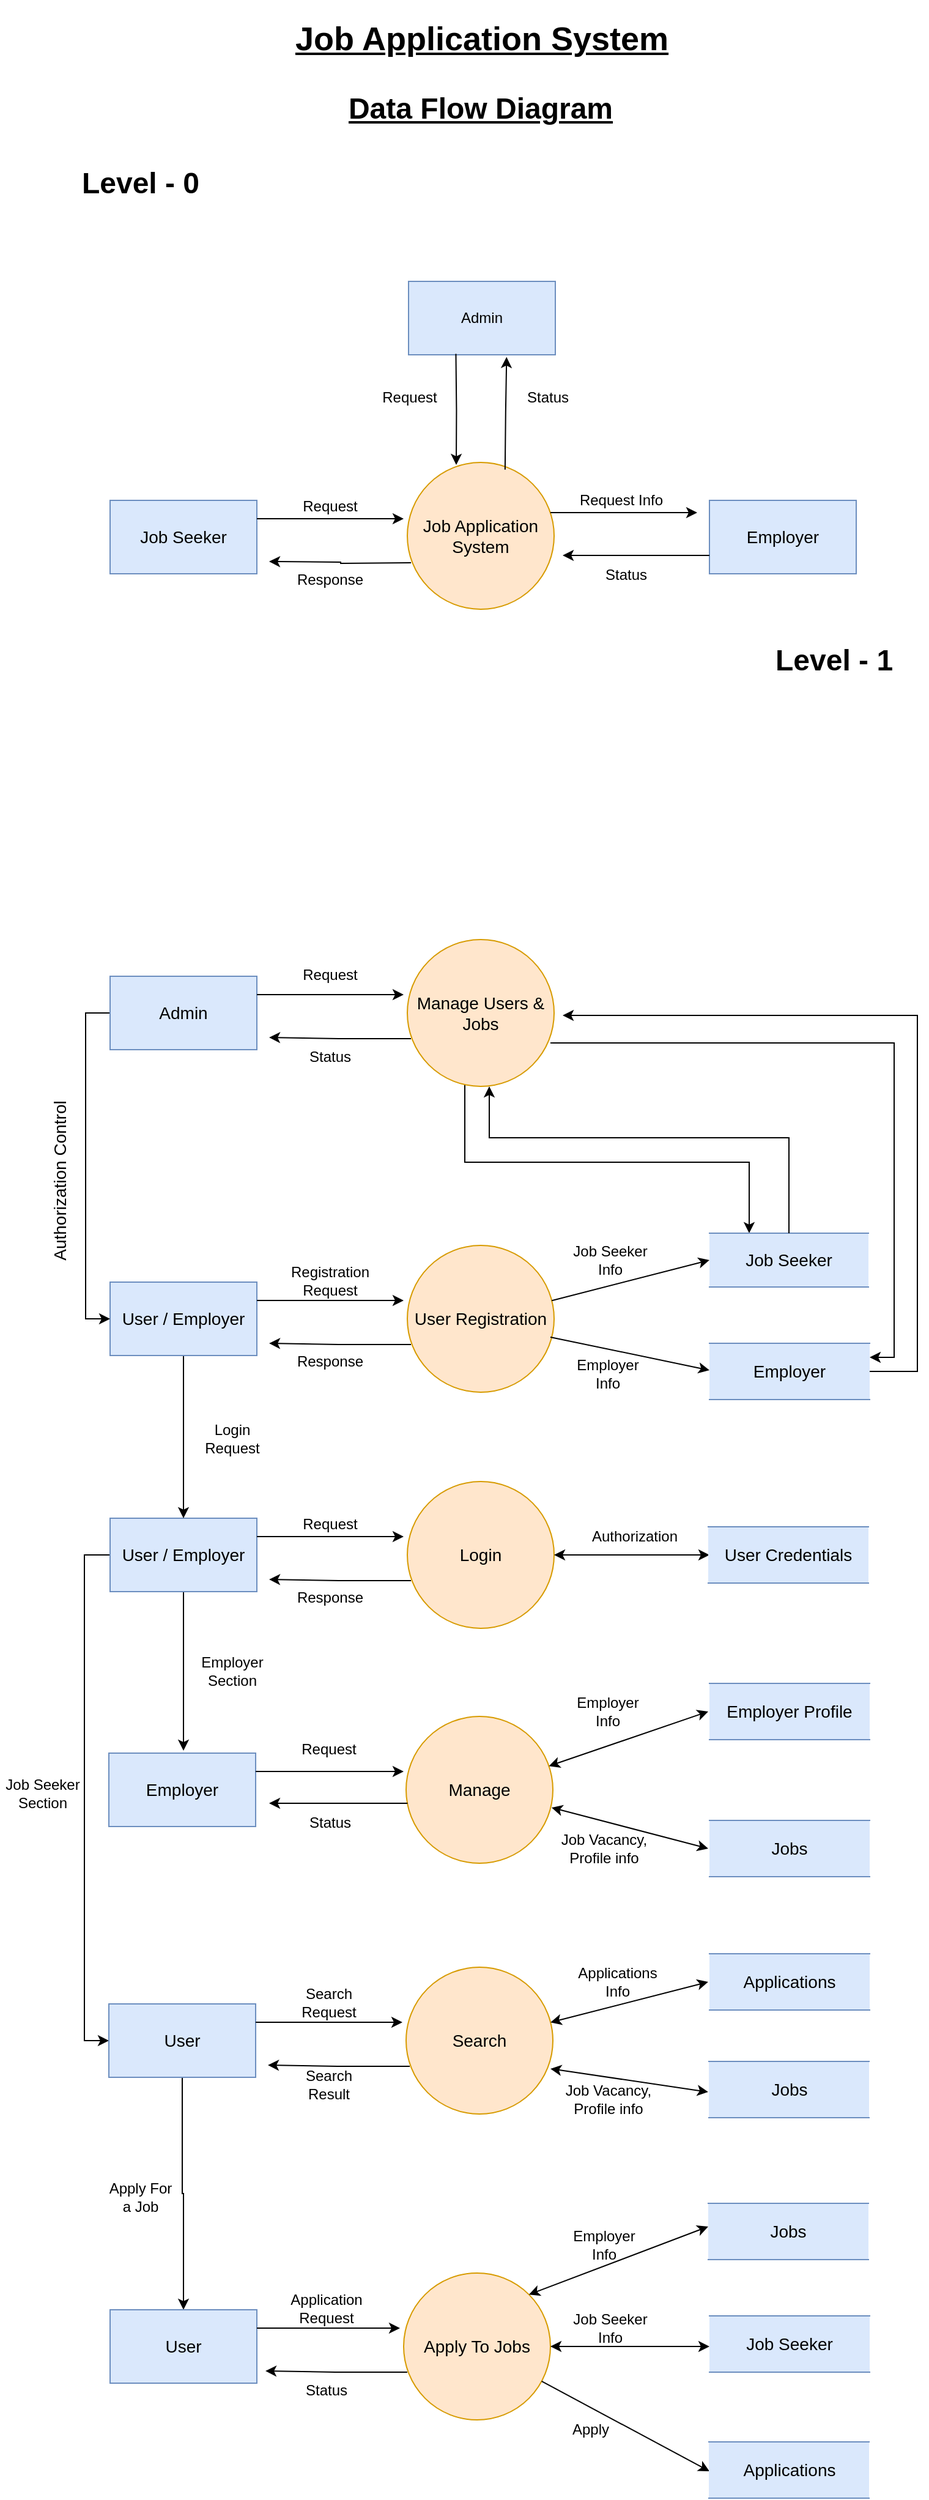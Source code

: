 <mxfile version="22.1.11" type="github" pages="2">
  <diagram name="DFD" id="n0FZbdHuvzvqF5hNi4Mt">
    <mxGraphModel dx="1100" dy="575" grid="1" gridSize="10" guides="1" tooltips="1" connect="1" arrows="1" fold="1" page="1" pageScale="1" pageWidth="827" pageHeight="1169" math="0" shadow="0">
      <root>
        <mxCell id="0" />
        <mxCell id="1" parent="0" />
        <mxCell id="ZXx62WjoBj0hGwNEn4ZQ-1" value="&lt;h1&gt;&lt;font style=&quot;font-size: 27px;&quot;&gt;Job Application System&lt;/font&gt;&lt;/h1&gt;" style="text;html=1;strokeColor=none;fillColor=none;spacing=5;spacingTop=-20;whiteSpace=wrap;overflow=hidden;rounded=0;align=center;fontStyle=4" parent="1" vertex="1">
          <mxGeometry x="289" y="40" width="330" height="40" as="geometry" />
        </mxCell>
        <mxCell id="ZXx62WjoBj0hGwNEn4ZQ-2" value="&lt;h1&gt;Data Flow Diagram&lt;/h1&gt;" style="text;html=1;strokeColor=none;fillColor=none;spacing=5;spacingTop=-20;whiteSpace=wrap;overflow=hidden;rounded=0;align=center;fontStyle=4" parent="1" vertex="1">
          <mxGeometry x="328" y="99" width="250" height="40" as="geometry" />
        </mxCell>
        <mxCell id="ZXx62WjoBj0hGwNEn4ZQ-3" value="&lt;h1&gt;Level - 0&lt;/h1&gt;" style="text;html=1;strokeColor=none;fillColor=none;spacing=5;spacingTop=-20;whiteSpace=wrap;overflow=hidden;rounded=0;align=center;" parent="1" vertex="1">
          <mxGeometry x="115" y="160" width="120" height="40" as="geometry" />
        </mxCell>
        <mxCell id="ZXx62WjoBj0hGwNEn4ZQ-5" value="&lt;font style=&quot;font-size: 14px;&quot;&gt;Job Seeker&lt;/font&gt;" style="rounded=0;whiteSpace=wrap;html=1;fillColor=#dae8fc;strokeColor=#6c8ebf;" parent="1" vertex="1">
          <mxGeometry x="150" y="439" width="120" height="60" as="geometry" />
        </mxCell>
        <mxCell id="ZXx62WjoBj0hGwNEn4ZQ-6" value="&lt;font style=&quot;font-size: 14px;&quot;&gt;Job Application System&lt;/font&gt;" style="ellipse;whiteSpace=wrap;html=1;aspect=fixed;fillColor=#ffe6cc;strokeColor=#d79b00;" parent="1" vertex="1">
          <mxGeometry x="393" y="408" width="120" height="120" as="geometry" />
        </mxCell>
        <mxCell id="ZXx62WjoBj0hGwNEn4ZQ-7" value="&lt;font style=&quot;font-size: 14px;&quot;&gt;Employer&lt;/font&gt;" style="rounded=0;whiteSpace=wrap;html=1;fillColor=#dae8fc;strokeColor=#6c8ebf;" parent="1" vertex="1">
          <mxGeometry x="640" y="439" width="120" height="60" as="geometry" />
        </mxCell>
        <mxCell id="ZXx62WjoBj0hGwNEn4ZQ-13" value="" style="endArrow=classic;html=1;rounded=0;edgeStyle=orthogonalEdgeStyle;exitX=1;exitY=0.25;exitDx=0;exitDy=0;" parent="1" source="ZXx62WjoBj0hGwNEn4ZQ-5" edge="1">
          <mxGeometry width="50" height="50" relative="1" as="geometry">
            <mxPoint x="300" y="489" as="sourcePoint" />
            <mxPoint x="390" y="454" as="targetPoint" />
          </mxGeometry>
        </mxCell>
        <mxCell id="ZXx62WjoBj0hGwNEn4ZQ-14" value="" style="endArrow=classic;html=1;rounded=0;edgeStyle=orthogonalEdgeStyle;exitX=0.975;exitY=0.333;exitDx=0;exitDy=0;exitPerimeter=0;" parent="1" edge="1">
          <mxGeometry width="50" height="50" relative="1" as="geometry">
            <mxPoint x="510" y="448.96" as="sourcePoint" />
            <mxPoint x="630" y="449" as="targetPoint" />
          </mxGeometry>
        </mxCell>
        <mxCell id="ZXx62WjoBj0hGwNEn4ZQ-15" value="" style="endArrow=classic;html=1;rounded=0;edgeStyle=orthogonalEdgeStyle;exitX=0;exitY=0.75;exitDx=0;exitDy=0;" parent="1" source="ZXx62WjoBj0hGwNEn4ZQ-7" edge="1">
          <mxGeometry width="50" height="50" relative="1" as="geometry">
            <mxPoint x="550" y="519" as="sourcePoint" />
            <mxPoint x="520" y="484" as="targetPoint" />
          </mxGeometry>
        </mxCell>
        <mxCell id="ZXx62WjoBj0hGwNEn4ZQ-16" value="" style="endArrow=classic;html=1;rounded=0;edgeStyle=orthogonalEdgeStyle;exitX=0.025;exitY=0.675;exitDx=0;exitDy=0;exitPerimeter=0;" parent="1" edge="1">
          <mxGeometry width="50" height="50" relative="1" as="geometry">
            <mxPoint x="396" y="490" as="sourcePoint" />
            <mxPoint x="280" y="489" as="targetPoint" />
          </mxGeometry>
        </mxCell>
        <mxCell id="ZXx62WjoBj0hGwNEn4ZQ-17" value="Request" style="text;html=1;strokeColor=none;fillColor=none;align=center;verticalAlign=middle;whiteSpace=wrap;rounded=0;" parent="1" vertex="1">
          <mxGeometry x="300" y="429" width="60" height="30" as="geometry" />
        </mxCell>
        <mxCell id="ZXx62WjoBj0hGwNEn4ZQ-18" value="Request Info" style="text;html=1;strokeColor=none;fillColor=none;align=center;verticalAlign=middle;whiteSpace=wrap;rounded=0;" parent="1" vertex="1">
          <mxGeometry x="528" y="424" width="80" height="30" as="geometry" />
        </mxCell>
        <mxCell id="ZXx62WjoBj0hGwNEn4ZQ-19" value="Response" style="text;html=1;strokeColor=none;fillColor=none;align=center;verticalAlign=middle;whiteSpace=wrap;rounded=0;" parent="1" vertex="1">
          <mxGeometry x="300" y="489" width="60" height="30" as="geometry" />
        </mxCell>
        <mxCell id="ZXx62WjoBj0hGwNEn4ZQ-20" value="Status" style="text;html=1;strokeColor=none;fillColor=none;align=center;verticalAlign=middle;whiteSpace=wrap;rounded=0;" parent="1" vertex="1">
          <mxGeometry x="542" y="485" width="60" height="30" as="geometry" />
        </mxCell>
        <mxCell id="ZXx62WjoBj0hGwNEn4ZQ-21" value="&lt;h1&gt;Level - 1&lt;/h1&gt;" style="text;html=1;strokeColor=none;fillColor=none;spacing=5;spacingTop=-20;whiteSpace=wrap;overflow=hidden;rounded=0;" parent="1" vertex="1">
          <mxGeometry x="689" y="550" width="110" height="40" as="geometry" />
        </mxCell>
        <mxCell id="LY_n04c2pggJdk4liKM1-2" style="edgeStyle=orthogonalEdgeStyle;rounded=0;orthogonalLoop=1;jettySize=auto;html=1;" edge="1" parent="1" source="ZXx62WjoBj0hGwNEn4ZQ-22">
          <mxGeometry relative="1" as="geometry">
            <mxPoint x="210" y="1461" as="targetPoint" />
          </mxGeometry>
        </mxCell>
        <mxCell id="LY_n04c2pggJdk4liKM1-3" style="edgeStyle=orthogonalEdgeStyle;rounded=0;orthogonalLoop=1;jettySize=auto;html=1;exitX=0;exitY=0.5;exitDx=0;exitDy=0;entryX=0;entryY=0.5;entryDx=0;entryDy=0;" edge="1" parent="1" source="ZXx62WjoBj0hGwNEn4ZQ-22" target="rvOceuUh3xd4G9wwaCa7-1">
          <mxGeometry relative="1" as="geometry" />
        </mxCell>
        <mxCell id="ZXx62WjoBj0hGwNEn4ZQ-22" value="&lt;span style=&quot;font-size: 14px;&quot;&gt;User / Employer&lt;/span&gt;" style="rounded=0;whiteSpace=wrap;html=1;fillColor=#dae8fc;strokeColor=#6c8ebf;" parent="1" vertex="1">
          <mxGeometry x="150" y="1271" width="120" height="60" as="geometry" />
        </mxCell>
        <mxCell id="ZXx62WjoBj0hGwNEn4ZQ-23" value="&lt;font style=&quot;font-size: 14px;&quot;&gt;Login&lt;/font&gt;" style="ellipse;whiteSpace=wrap;html=1;aspect=fixed;fillColor=#ffe6cc;strokeColor=#d79b00;" parent="1" vertex="1">
          <mxGeometry x="393" y="1241" width="120" height="120" as="geometry" />
        </mxCell>
        <mxCell id="ZXx62WjoBj0hGwNEn4ZQ-25" value="" style="endArrow=classic;html=1;rounded=0;edgeStyle=orthogonalEdgeStyle;exitX=1;exitY=0.25;exitDx=0;exitDy=0;" parent="1" source="ZXx62WjoBj0hGwNEn4ZQ-22" edge="1">
          <mxGeometry width="50" height="50" relative="1" as="geometry">
            <mxPoint x="300" y="1321" as="sourcePoint" />
            <mxPoint x="390" y="1286" as="targetPoint" />
          </mxGeometry>
        </mxCell>
        <mxCell id="ZXx62WjoBj0hGwNEn4ZQ-28" value="" style="endArrow=classic;html=1;rounded=0;edgeStyle=orthogonalEdgeStyle;exitX=0.025;exitY=0.675;exitDx=0;exitDy=0;exitPerimeter=0;" parent="1" source="ZXx62WjoBj0hGwNEn4ZQ-23" edge="1">
          <mxGeometry width="50" height="50" relative="1" as="geometry">
            <mxPoint x="280" y="1371" as="sourcePoint" />
            <mxPoint x="280" y="1321" as="targetPoint" />
          </mxGeometry>
        </mxCell>
        <mxCell id="ZXx62WjoBj0hGwNEn4ZQ-29" value="Request" style="text;html=1;strokeColor=none;fillColor=none;align=center;verticalAlign=middle;whiteSpace=wrap;rounded=0;" parent="1" vertex="1">
          <mxGeometry x="300" y="1261" width="60" height="30" as="geometry" />
        </mxCell>
        <mxCell id="ZXx62WjoBj0hGwNEn4ZQ-30" value="Authorization" style="text;html=1;strokeColor=none;fillColor=none;align=center;verticalAlign=middle;whiteSpace=wrap;rounded=0;" parent="1" vertex="1">
          <mxGeometry x="539" y="1271" width="80" height="30" as="geometry" />
        </mxCell>
        <mxCell id="ZXx62WjoBj0hGwNEn4ZQ-31" value="Response" style="text;html=1;strokeColor=none;fillColor=none;align=center;verticalAlign=middle;whiteSpace=wrap;rounded=0;" parent="1" vertex="1">
          <mxGeometry x="300" y="1321" width="60" height="30" as="geometry" />
        </mxCell>
        <mxCell id="ZXx62WjoBj0hGwNEn4ZQ-33" value="" style="endArrow=classic;startArrow=classic;html=1;rounded=0;edgeStyle=orthogonalEdgeStyle;entryX=0;entryY=0.5;entryDx=0;entryDy=0;exitX=1;exitY=0.5;exitDx=0;exitDy=0;" parent="1" source="ZXx62WjoBj0hGwNEn4ZQ-23" edge="1">
          <mxGeometry width="50" height="50" relative="1" as="geometry">
            <mxPoint x="550" y="1351" as="sourcePoint" />
            <mxPoint x="640" y="1301" as="targetPoint" />
          </mxGeometry>
        </mxCell>
        <mxCell id="LY_n04c2pggJdk4liKM1-1" style="edgeStyle=orthogonalEdgeStyle;rounded=0;orthogonalLoop=1;jettySize=auto;html=1;entryX=0.5;entryY=0;entryDx=0;entryDy=0;" edge="1" parent="1" source="ZXx62WjoBj0hGwNEn4ZQ-34" target="ZXx62WjoBj0hGwNEn4ZQ-22">
          <mxGeometry relative="1" as="geometry" />
        </mxCell>
        <mxCell id="ZXx62WjoBj0hGwNEn4ZQ-34" value="&lt;span style=&quot;font-size: 14px;&quot;&gt;User / Employer&lt;/span&gt;" style="rounded=0;whiteSpace=wrap;html=1;fillColor=#dae8fc;strokeColor=#6c8ebf;" parent="1" vertex="1">
          <mxGeometry x="150" y="1078" width="120" height="60" as="geometry" />
        </mxCell>
        <mxCell id="ZXx62WjoBj0hGwNEn4ZQ-35" value="&lt;span style=&quot;font-size: 14px;&quot;&gt;User Registration&lt;/span&gt;" style="ellipse;whiteSpace=wrap;html=1;aspect=fixed;fillColor=#ffe6cc;strokeColor=#d79b00;" parent="1" vertex="1">
          <mxGeometry x="393" y="1048" width="120" height="120" as="geometry" />
        </mxCell>
        <mxCell id="ZXx62WjoBj0hGwNEn4ZQ-37" value="" style="endArrow=classic;html=1;rounded=0;edgeStyle=orthogonalEdgeStyle;exitX=1;exitY=0.25;exitDx=0;exitDy=0;" parent="1" source="ZXx62WjoBj0hGwNEn4ZQ-34" edge="1">
          <mxGeometry width="50" height="50" relative="1" as="geometry">
            <mxPoint x="300" y="1128" as="sourcePoint" />
            <mxPoint x="390" y="1093" as="targetPoint" />
          </mxGeometry>
        </mxCell>
        <mxCell id="ZXx62WjoBj0hGwNEn4ZQ-38" value="" style="endArrow=classic;html=1;rounded=0;edgeStyle=orthogonalEdgeStyle;exitX=0.025;exitY=0.675;exitDx=0;exitDy=0;exitPerimeter=0;" parent="1" source="ZXx62WjoBj0hGwNEn4ZQ-35" edge="1">
          <mxGeometry width="50" height="50" relative="1" as="geometry">
            <mxPoint x="280" y="1178" as="sourcePoint" />
            <mxPoint x="280" y="1128" as="targetPoint" />
          </mxGeometry>
        </mxCell>
        <mxCell id="ZXx62WjoBj0hGwNEn4ZQ-39" value="Registration Request" style="text;html=1;strokeColor=none;fillColor=none;align=center;verticalAlign=middle;whiteSpace=wrap;rounded=0;" parent="1" vertex="1">
          <mxGeometry x="300" y="1062" width="60" height="30" as="geometry" />
        </mxCell>
        <mxCell id="ZXx62WjoBj0hGwNEn4ZQ-41" value="Response" style="text;html=1;strokeColor=none;fillColor=none;align=center;verticalAlign=middle;whiteSpace=wrap;rounded=0;" parent="1" vertex="1">
          <mxGeometry x="300" y="1128" width="60" height="30" as="geometry" />
        </mxCell>
        <mxCell id="ZXx62WjoBj0hGwNEn4ZQ-48" value="Job Seeker Info" style="text;html=1;strokeColor=none;fillColor=none;align=center;verticalAlign=middle;whiteSpace=wrap;rounded=0;" parent="1" vertex="1">
          <mxGeometry x="523" y="1045" width="72" height="30" as="geometry" />
        </mxCell>
        <mxCell id="ZXx62WjoBj0hGwNEn4ZQ-49" value="Employer Info" style="text;html=1;strokeColor=none;fillColor=none;align=center;verticalAlign=middle;whiteSpace=wrap;rounded=0;" parent="1" vertex="1">
          <mxGeometry x="527" y="1138" width="60" height="30" as="geometry" />
        </mxCell>
        <mxCell id="LY_n04c2pggJdk4liKM1-4" style="edgeStyle=orthogonalEdgeStyle;rounded=0;orthogonalLoop=1;jettySize=auto;html=1;entryX=0.5;entryY=0;entryDx=0;entryDy=0;" edge="1" parent="1" source="rvOceuUh3xd4G9wwaCa7-1" target="rvOceuUh3xd4G9wwaCa7-16">
          <mxGeometry relative="1" as="geometry" />
        </mxCell>
        <mxCell id="rvOceuUh3xd4G9wwaCa7-1" value="&lt;span style=&quot;font-size: 14px;&quot;&gt;User&lt;/span&gt;" style="rounded=0;whiteSpace=wrap;html=1;fillColor=#dae8fc;strokeColor=#6c8ebf;" parent="1" vertex="1">
          <mxGeometry x="149" y="1668" width="120" height="60" as="geometry" />
        </mxCell>
        <mxCell id="rvOceuUh3xd4G9wwaCa7-2" value="&lt;span style=&quot;font-size: 14px;&quot;&gt;Search&lt;/span&gt;" style="ellipse;whiteSpace=wrap;html=1;aspect=fixed;fillColor=#ffe6cc;strokeColor=#d79b00;" parent="1" vertex="1">
          <mxGeometry x="392" y="1638" width="120" height="120" as="geometry" />
        </mxCell>
        <mxCell id="rvOceuUh3xd4G9wwaCa7-4" value="" style="endArrow=classic;html=1;rounded=0;edgeStyle=orthogonalEdgeStyle;exitX=1;exitY=0.25;exitDx=0;exitDy=0;" parent="1" source="rvOceuUh3xd4G9wwaCa7-1" edge="1">
          <mxGeometry width="50" height="50" relative="1" as="geometry">
            <mxPoint x="299" y="1718" as="sourcePoint" />
            <mxPoint x="389" y="1683" as="targetPoint" />
          </mxGeometry>
        </mxCell>
        <mxCell id="rvOceuUh3xd4G9wwaCa7-5" value="" style="endArrow=classic;html=1;rounded=0;edgeStyle=orthogonalEdgeStyle;exitX=0.025;exitY=0.675;exitDx=0;exitDy=0;exitPerimeter=0;" parent="1" source="rvOceuUh3xd4G9wwaCa7-2" edge="1">
          <mxGeometry width="50" height="50" relative="1" as="geometry">
            <mxPoint x="279" y="1768" as="sourcePoint" />
            <mxPoint x="279" y="1718" as="targetPoint" />
          </mxGeometry>
        </mxCell>
        <mxCell id="rvOceuUh3xd4G9wwaCa7-6" value="Search&lt;br&gt;Request" style="text;html=1;strokeColor=none;fillColor=none;align=center;verticalAlign=middle;whiteSpace=wrap;rounded=0;" parent="1" vertex="1">
          <mxGeometry x="299" y="1652" width="60" height="30" as="geometry" />
        </mxCell>
        <mxCell id="rvOceuUh3xd4G9wwaCa7-7" value="Search Result" style="text;html=1;strokeColor=none;fillColor=none;align=center;verticalAlign=middle;whiteSpace=wrap;rounded=0;" parent="1" vertex="1">
          <mxGeometry x="299" y="1719" width="60" height="30" as="geometry" />
        </mxCell>
        <mxCell id="rvOceuUh3xd4G9wwaCa7-10" value="Applications Info" style="text;html=1;strokeColor=none;fillColor=none;align=center;verticalAlign=middle;whiteSpace=wrap;rounded=0;" parent="1" vertex="1">
          <mxGeometry x="529" y="1635" width="72" height="30" as="geometry" />
        </mxCell>
        <mxCell id="rvOceuUh3xd4G9wwaCa7-11" value="Job Vacancy, Profile info" style="text;html=1;strokeColor=none;fillColor=none;align=center;verticalAlign=middle;whiteSpace=wrap;rounded=0;" parent="1" vertex="1">
          <mxGeometry x="517" y="1731" width="81" height="30" as="geometry" />
        </mxCell>
        <mxCell id="rvOceuUh3xd4G9wwaCa7-16" value="&lt;span style=&quot;font-size: 14px;&quot;&gt;User&lt;/span&gt;" style="rounded=0;whiteSpace=wrap;html=1;fillColor=#dae8fc;strokeColor=#6c8ebf;" parent="1" vertex="1">
          <mxGeometry x="150" y="1918" width="120" height="60" as="geometry" />
        </mxCell>
        <mxCell id="rvOceuUh3xd4G9wwaCa7-17" value="&lt;span style=&quot;font-size: 14px;&quot;&gt;Apply To Jobs&lt;/span&gt;" style="ellipse;whiteSpace=wrap;html=1;aspect=fixed;fillColor=#ffe6cc;strokeColor=#d79b00;" parent="1" vertex="1">
          <mxGeometry x="390" y="1888" width="120" height="120" as="geometry" />
        </mxCell>
        <mxCell id="rvOceuUh3xd4G9wwaCa7-19" value="" style="endArrow=classic;html=1;rounded=0;edgeStyle=orthogonalEdgeStyle;exitX=1;exitY=0.25;exitDx=0;exitDy=0;" parent="1" source="rvOceuUh3xd4G9wwaCa7-16" edge="1">
          <mxGeometry width="50" height="50" relative="1" as="geometry">
            <mxPoint x="297" y="1968" as="sourcePoint" />
            <mxPoint x="387" y="1933" as="targetPoint" />
          </mxGeometry>
        </mxCell>
        <mxCell id="rvOceuUh3xd4G9wwaCa7-20" value="" style="endArrow=classic;html=1;rounded=0;edgeStyle=orthogonalEdgeStyle;exitX=0.025;exitY=0.675;exitDx=0;exitDy=0;exitPerimeter=0;" parent="1" source="rvOceuUh3xd4G9wwaCa7-17" edge="1">
          <mxGeometry width="50" height="50" relative="1" as="geometry">
            <mxPoint x="277" y="2018" as="sourcePoint" />
            <mxPoint x="277" y="1968" as="targetPoint" />
          </mxGeometry>
        </mxCell>
        <mxCell id="rvOceuUh3xd4G9wwaCa7-21" value="Application Request" style="text;html=1;strokeColor=none;fillColor=none;align=center;verticalAlign=middle;whiteSpace=wrap;rounded=0;" parent="1" vertex="1">
          <mxGeometry x="297" y="1902" width="60" height="30" as="geometry" />
        </mxCell>
        <mxCell id="rvOceuUh3xd4G9wwaCa7-22" value="Status" style="text;html=1;strokeColor=none;fillColor=none;align=center;verticalAlign=middle;whiteSpace=wrap;rounded=0;" parent="1" vertex="1">
          <mxGeometry x="297" y="1969" width="60" height="30" as="geometry" />
        </mxCell>
        <mxCell id="rvOceuUh3xd4G9wwaCa7-24" value="Employer Info" style="text;html=1;strokeColor=none;fillColor=none;align=center;verticalAlign=middle;whiteSpace=wrap;rounded=0;" parent="1" vertex="1">
          <mxGeometry x="518" y="1850" width="72" height="30" as="geometry" />
        </mxCell>
        <mxCell id="rvOceuUh3xd4G9wwaCa7-25" value="Job Seeker Info" style="text;html=1;strokeColor=none;fillColor=none;align=center;verticalAlign=middle;whiteSpace=wrap;rounded=0;" parent="1" vertex="1">
          <mxGeometry x="525" y="1918" width="68" height="30" as="geometry" />
        </mxCell>
        <mxCell id="rvOceuUh3xd4G9wwaCa7-27" value="" style="endArrow=classic;startArrow=classic;html=1;rounded=0;edgeStyle=orthogonalEdgeStyle;entryX=0;entryY=0.5;entryDx=0;entryDy=0;exitX=1;exitY=0.5;exitDx=0;exitDy=0;" parent="1" source="rvOceuUh3xd4G9wwaCa7-17" edge="1">
          <mxGeometry width="50" height="50" relative="1" as="geometry">
            <mxPoint x="528" y="1960" as="sourcePoint" />
            <mxPoint x="640" y="1948" as="targetPoint" />
          </mxGeometry>
        </mxCell>
        <mxCell id="rvOceuUh3xd4G9wwaCa7-30" value="&lt;font style=&quot;font-size: 12px;&quot;&gt;Apply&lt;/font&gt;" style="text;html=1;strokeColor=none;fillColor=none;align=center;verticalAlign=middle;whiteSpace=wrap;rounded=0;" parent="1" vertex="1">
          <mxGeometry x="513" y="2001" width="60" height="30" as="geometry" />
        </mxCell>
        <mxCell id="LY_n04c2pggJdk4liKM1-27" style="edgeStyle=orthogonalEdgeStyle;rounded=0;orthogonalLoop=1;jettySize=auto;html=1;entryX=0;entryY=0.5;entryDx=0;entryDy=0;" edge="1" parent="1" source="rvOceuUh3xd4G9wwaCa7-31" target="ZXx62WjoBj0hGwNEn4ZQ-34">
          <mxGeometry relative="1" as="geometry">
            <Array as="points">
              <mxPoint x="130" y="858" />
              <mxPoint x="130" y="1108" />
            </Array>
          </mxGeometry>
        </mxCell>
        <mxCell id="rvOceuUh3xd4G9wwaCa7-31" value="&lt;span style=&quot;font-size: 14px;&quot;&gt;Admin&lt;/span&gt;" style="rounded=0;whiteSpace=wrap;html=1;fillColor=#dae8fc;strokeColor=#6c8ebf;" parent="1" vertex="1">
          <mxGeometry x="150" y="828" width="120" height="60" as="geometry" />
        </mxCell>
        <mxCell id="LY_n04c2pggJdk4liKM1-25" style="edgeStyle=orthogonalEdgeStyle;rounded=0;orthogonalLoop=1;jettySize=auto;html=1;entryX=0.25;entryY=0;entryDx=0;entryDy=0;" edge="1" parent="1" source="rvOceuUh3xd4G9wwaCa7-32" target="LY_n04c2pggJdk4liKM1-7">
          <mxGeometry relative="1" as="geometry">
            <Array as="points">
              <mxPoint x="440" y="980" />
              <mxPoint x="673" y="980" />
            </Array>
          </mxGeometry>
        </mxCell>
        <mxCell id="LY_n04c2pggJdk4liKM1-30" style="edgeStyle=orthogonalEdgeStyle;rounded=0;orthogonalLoop=1;jettySize=auto;html=1;exitX=0.975;exitY=0.704;exitDx=0;exitDy=0;entryX=1;entryY=0.25;entryDx=0;entryDy=0;exitPerimeter=0;" edge="1" parent="1" source="rvOceuUh3xd4G9wwaCa7-32" target="LY_n04c2pggJdk4liKM1-8">
          <mxGeometry relative="1" as="geometry">
            <Array as="points">
              <mxPoint x="791" y="883" />
              <mxPoint x="791" y="1139" />
            </Array>
          </mxGeometry>
        </mxCell>
        <mxCell id="rvOceuUh3xd4G9wwaCa7-32" value="&lt;span style=&quot;font-size: 14px;&quot;&gt;Manage Users &amp;amp; Jobs&lt;/span&gt;" style="ellipse;whiteSpace=wrap;html=1;aspect=fixed;fillColor=#ffe6cc;strokeColor=#d79b00;" parent="1" vertex="1">
          <mxGeometry x="393" y="798" width="120" height="120" as="geometry" />
        </mxCell>
        <mxCell id="rvOceuUh3xd4G9wwaCa7-34" value="" style="endArrow=classic;html=1;rounded=0;edgeStyle=orthogonalEdgeStyle;exitX=1;exitY=0.25;exitDx=0;exitDy=0;" parent="1" source="rvOceuUh3xd4G9wwaCa7-31" edge="1">
          <mxGeometry width="50" height="50" relative="1" as="geometry">
            <mxPoint x="300" y="878" as="sourcePoint" />
            <mxPoint x="390" y="843" as="targetPoint" />
          </mxGeometry>
        </mxCell>
        <mxCell id="rvOceuUh3xd4G9wwaCa7-35" value="" style="endArrow=classic;html=1;rounded=0;edgeStyle=orthogonalEdgeStyle;exitX=0.025;exitY=0.675;exitDx=0;exitDy=0;exitPerimeter=0;" parent="1" source="rvOceuUh3xd4G9wwaCa7-32" edge="1">
          <mxGeometry width="50" height="50" relative="1" as="geometry">
            <mxPoint x="280" y="928" as="sourcePoint" />
            <mxPoint x="280" y="878" as="targetPoint" />
          </mxGeometry>
        </mxCell>
        <mxCell id="rvOceuUh3xd4G9wwaCa7-36" value="Request" style="text;html=1;strokeColor=none;fillColor=none;align=center;verticalAlign=middle;whiteSpace=wrap;rounded=0;" parent="1" vertex="1">
          <mxGeometry x="300" y="812" width="60" height="30" as="geometry" />
        </mxCell>
        <mxCell id="rvOceuUh3xd4G9wwaCa7-37" value="Status" style="text;html=1;strokeColor=none;fillColor=none;align=center;verticalAlign=middle;whiteSpace=wrap;rounded=0;" parent="1" vertex="1">
          <mxGeometry x="300" y="879" width="60" height="30" as="geometry" />
        </mxCell>
        <mxCell id="rvOceuUh3xd4G9wwaCa7-49" value="Request" style="text;html=1;strokeColor=none;fillColor=none;align=center;verticalAlign=middle;whiteSpace=wrap;rounded=0;" parent="1" vertex="1">
          <mxGeometry x="365" y="340" width="60" height="30" as="geometry" />
        </mxCell>
        <mxCell id="rvOceuUh3xd4G9wwaCa7-50" value="Status" style="text;html=1;strokeColor=none;fillColor=none;align=center;verticalAlign=middle;whiteSpace=wrap;rounded=0;" parent="1" vertex="1">
          <mxGeometry x="478" y="340" width="60" height="30" as="geometry" />
        </mxCell>
        <mxCell id="rvOceuUh3xd4G9wwaCa7-51" value="Admin" style="rounded=0;whiteSpace=wrap;html=1;fillColor=#dae8fc;strokeColor=#6c8ebf;" parent="1" vertex="1">
          <mxGeometry x="394" y="260" width="120" height="60" as="geometry" />
        </mxCell>
        <mxCell id="rvOceuUh3xd4G9wwaCa7-52" value="" style="endArrow=classic;html=1;rounded=0;edgeStyle=orthogonalEdgeStyle;exitX=0.356;exitY=0.987;exitDx=0;exitDy=0;exitPerimeter=0;" parent="1" edge="1">
          <mxGeometry width="50" height="50" relative="1" as="geometry">
            <mxPoint x="432.72" y="319.22" as="sourcePoint" />
            <mxPoint x="433" y="410" as="targetPoint" />
          </mxGeometry>
        </mxCell>
        <mxCell id="rvOceuUh3xd4G9wwaCa7-54" value="" style="endArrow=classic;html=1;rounded=0;edgeStyle=orthogonalEdgeStyle;entryX=0.668;entryY=1.03;entryDx=0;entryDy=0;entryPerimeter=0;exitX=0.691;exitY=-0.009;exitDx=0;exitDy=0;exitPerimeter=0;" parent="1" target="rvOceuUh3xd4G9wwaCa7-51" edge="1">
          <mxGeometry width="50" height="50" relative="1" as="geometry">
            <mxPoint x="472.92" y="413.92" as="sourcePoint" />
            <mxPoint x="472" y="327.8" as="targetPoint" />
          </mxGeometry>
        </mxCell>
        <mxCell id="3oJ-Er16zWGDzY93MScV-1" value="&lt;span style=&quot;font-size: 14px;&quot;&gt;Employer&lt;/span&gt;" style="rounded=0;whiteSpace=wrap;html=1;fillColor=#dae8fc;strokeColor=#6c8ebf;" vertex="1" parent="1">
          <mxGeometry x="149" y="1463" width="120" height="60" as="geometry" />
        </mxCell>
        <mxCell id="3oJ-Er16zWGDzY93MScV-2" value="&lt;span style=&quot;font-size: 14px;&quot;&gt;Manage&lt;/span&gt;" style="ellipse;whiteSpace=wrap;html=1;aspect=fixed;fillColor=#ffe6cc;strokeColor=#d79b00;" vertex="1" parent="1">
          <mxGeometry x="392" y="1433" width="120" height="120" as="geometry" />
        </mxCell>
        <mxCell id="3oJ-Er16zWGDzY93MScV-6" value="Request" style="text;html=1;strokeColor=none;fillColor=none;align=center;verticalAlign=middle;whiteSpace=wrap;rounded=0;" vertex="1" parent="1">
          <mxGeometry x="299" y="1445" width="60" height="30" as="geometry" />
        </mxCell>
        <mxCell id="3oJ-Er16zWGDzY93MScV-7" value="Status" style="text;html=1;strokeColor=none;fillColor=none;align=center;verticalAlign=middle;whiteSpace=wrap;rounded=0;" vertex="1" parent="1">
          <mxGeometry x="300" y="1505" width="60" height="30" as="geometry" />
        </mxCell>
        <mxCell id="3oJ-Er16zWGDzY93MScV-9" value="Employer Info" style="text;html=1;strokeColor=none;fillColor=none;align=center;verticalAlign=middle;whiteSpace=wrap;rounded=0;" vertex="1" parent="1">
          <mxGeometry x="521" y="1414" width="72" height="30" as="geometry" />
        </mxCell>
        <mxCell id="3oJ-Er16zWGDzY93MScV-10" value="Job Vacancy, Profile info" style="text;html=1;strokeColor=none;fillColor=none;align=center;verticalAlign=middle;whiteSpace=wrap;rounded=0;" vertex="1" parent="1">
          <mxGeometry x="510" y="1526" width="88" height="30" as="geometry" />
        </mxCell>
        <mxCell id="3oJ-Er16zWGDzY93MScV-16" value="" style="endArrow=classic;startArrow=classic;html=1;rounded=0;entryX=0;entryY=0.5;entryDx=0;entryDy=0;exitX=0.991;exitY=0.621;exitDx=0;exitDy=0;exitPerimeter=0;" edge="1" parent="1" source="3oJ-Er16zWGDzY93MScV-2">
          <mxGeometry width="50" height="50" relative="1" as="geometry">
            <mxPoint x="520" y="1571" as="sourcePoint" />
            <mxPoint x="639" y="1541" as="targetPoint" />
            <Array as="points" />
          </mxGeometry>
        </mxCell>
        <mxCell id="3oJ-Er16zWGDzY93MScV-18" value="" style="endArrow=classic;startArrow=classic;html=1;rounded=0;entryX=0;entryY=0.5;entryDx=0;entryDy=0;" edge="1" parent="1" source="3oJ-Er16zWGDzY93MScV-2">
          <mxGeometry width="50" height="50" relative="1" as="geometry">
            <mxPoint x="530" y="1441" as="sourcePoint" />
            <mxPoint x="639" y="1429" as="targetPoint" />
            <Array as="points" />
          </mxGeometry>
        </mxCell>
        <mxCell id="3oJ-Er16zWGDzY93MScV-19" value="" style="endArrow=classic;html=1;rounded=0;exitX=1;exitY=0.25;exitDx=0;exitDy=0;" edge="1" parent="1" source="3oJ-Er16zWGDzY93MScV-1">
          <mxGeometry width="50" height="50" relative="1" as="geometry">
            <mxPoint x="300" y="1505" as="sourcePoint" />
            <mxPoint x="390" y="1478" as="targetPoint" />
          </mxGeometry>
        </mxCell>
        <mxCell id="3oJ-Er16zWGDzY93MScV-20" value="" style="endArrow=classic;html=1;rounded=0;exitX=0.01;exitY=0.592;exitDx=0;exitDy=0;exitPerimeter=0;" edge="1" parent="1" source="3oJ-Er16zWGDzY93MScV-2">
          <mxGeometry width="50" height="50" relative="1" as="geometry">
            <mxPoint x="250" y="1585" as="sourcePoint" />
            <mxPoint x="280" y="1504" as="targetPoint" />
          </mxGeometry>
        </mxCell>
        <mxCell id="3oJ-Er16zWGDzY93MScV-25" value="" style="endArrow=classic;html=1;rounded=0;entryX=0;entryY=0.5;entryDx=0;entryDy=0;" edge="1" parent="1" source="ZXx62WjoBj0hGwNEn4ZQ-35">
          <mxGeometry width="50" height="50" relative="1" as="geometry">
            <mxPoint x="550" y="1103" as="sourcePoint" />
            <mxPoint x="640" y="1060" as="targetPoint" />
          </mxGeometry>
        </mxCell>
        <mxCell id="3oJ-Er16zWGDzY93MScV-26" value="" style="endArrow=classic;html=1;rounded=0;entryX=0;entryY=0.5;entryDx=0;entryDy=0;exitX=0.975;exitY=0.625;exitDx=0;exitDy=0;exitPerimeter=0;" edge="1" parent="1" source="ZXx62WjoBj0hGwNEn4ZQ-35">
          <mxGeometry width="50" height="50" relative="1" as="geometry">
            <mxPoint x="550" y="1143" as="sourcePoint" />
            <mxPoint x="640" y="1150" as="targetPoint" />
          </mxGeometry>
        </mxCell>
        <mxCell id="3oJ-Er16zWGDzY93MScV-27" value="" style="endArrow=classic;startArrow=classic;html=1;rounded=0;entryX=0;entryY=0.5;entryDx=0;entryDy=0;" edge="1" parent="1" source="rvOceuUh3xd4G9wwaCa7-2">
          <mxGeometry width="50" height="50" relative="1" as="geometry">
            <mxPoint x="560" y="1681" as="sourcePoint" />
            <mxPoint x="639" y="1650" as="targetPoint" />
          </mxGeometry>
        </mxCell>
        <mxCell id="3oJ-Er16zWGDzY93MScV-28" value="" style="endArrow=classic;startArrow=classic;html=1;rounded=0;entryX=0;entryY=0.5;entryDx=0;entryDy=0;" edge="1" parent="1">
          <mxGeometry width="50" height="50" relative="1" as="geometry">
            <mxPoint x="510" y="1721" as="sourcePoint" />
            <mxPoint x="639" y="1740" as="targetPoint" />
          </mxGeometry>
        </mxCell>
        <mxCell id="3oJ-Er16zWGDzY93MScV-29" value="" style="endArrow=classic;startArrow=classic;html=1;rounded=0;entryX=0;entryY=0.5;entryDx=0;entryDy=0;exitX=1;exitY=0;exitDx=0;exitDy=0;" edge="1" parent="1" source="rvOceuUh3xd4G9wwaCa7-17">
          <mxGeometry width="50" height="50" relative="1" as="geometry">
            <mxPoint x="540" y="1901" as="sourcePoint" />
            <mxPoint x="639" y="1850" as="targetPoint" />
          </mxGeometry>
        </mxCell>
        <mxCell id="3oJ-Er16zWGDzY93MScV-30" value="" style="endArrow=classic;html=1;rounded=0;entryX=0;entryY=0.5;entryDx=0;entryDy=0;" edge="1" parent="1" source="rvOceuUh3xd4G9wwaCa7-17">
          <mxGeometry width="50" height="50" relative="1" as="geometry">
            <mxPoint x="420" y="2091" as="sourcePoint" />
            <mxPoint x="640" y="2050" as="targetPoint" />
          </mxGeometry>
        </mxCell>
        <mxCell id="LY_n04c2pggJdk4liKM1-5" value="Login Request" style="text;html=1;strokeColor=none;fillColor=none;align=center;verticalAlign=middle;whiteSpace=wrap;rounded=0;" vertex="1" parent="1">
          <mxGeometry x="220" y="1191" width="60" height="30" as="geometry" />
        </mxCell>
        <mxCell id="LY_n04c2pggJdk4liKM1-6" value="Employer Section" style="text;html=1;strokeColor=none;fillColor=none;align=center;verticalAlign=middle;whiteSpace=wrap;rounded=0;" vertex="1" parent="1">
          <mxGeometry x="220" y="1381" width="60" height="30" as="geometry" />
        </mxCell>
        <mxCell id="LY_n04c2pggJdk4liKM1-7" value="&lt;font style=&quot;font-size: 14px;&quot;&gt;Job Seeker&lt;/font&gt;" style="html=1;dashed=0;whiteSpace=wrap;shape=partialRectangle;right=0;left=0;fillColor=#dae8fc;strokeColor=#6c8ebf;" vertex="1" parent="1">
          <mxGeometry x="640" y="1038" width="130" height="44" as="geometry" />
        </mxCell>
        <mxCell id="LY_n04c2pggJdk4liKM1-8" value="&lt;font style=&quot;font-size: 14px;&quot;&gt;Employer&lt;/font&gt;" style="html=1;dashed=0;whiteSpace=wrap;shape=partialRectangle;right=0;left=0;fillColor=#dae8fc;strokeColor=#6c8ebf;" vertex="1" parent="1">
          <mxGeometry x="640" y="1128" width="131" height="46" as="geometry" />
        </mxCell>
        <mxCell id="LY_n04c2pggJdk4liKM1-9" value="&lt;font style=&quot;font-size: 14px;&quot;&gt;User Credentials&lt;/font&gt;" style="html=1;dashed=0;whiteSpace=wrap;shape=partialRectangle;right=0;left=0;fillColor=#dae8fc;strokeColor=#6c8ebf;" vertex="1" parent="1">
          <mxGeometry x="639" y="1278" width="131" height="46" as="geometry" />
        </mxCell>
        <mxCell id="LY_n04c2pggJdk4liKM1-11" value="&lt;font style=&quot;font-size: 14px;&quot;&gt;Employer Profile&lt;/font&gt;" style="html=1;dashed=0;whiteSpace=wrap;shape=partialRectangle;right=0;left=0;fillColor=#dae8fc;strokeColor=#6c8ebf;" vertex="1" parent="1">
          <mxGeometry x="640" y="1406" width="131" height="46" as="geometry" />
        </mxCell>
        <mxCell id="LY_n04c2pggJdk4liKM1-12" value="&lt;font style=&quot;font-size: 14px;&quot;&gt;Jobs&lt;/font&gt;" style="html=1;dashed=0;whiteSpace=wrap;shape=partialRectangle;right=0;left=0;fillColor=#dae8fc;strokeColor=#6c8ebf;" vertex="1" parent="1">
          <mxGeometry x="640" y="1518" width="131" height="46" as="geometry" />
        </mxCell>
        <mxCell id="LY_n04c2pggJdk4liKM1-13" value="&lt;font style=&quot;font-size: 14px;&quot;&gt;Applications&lt;/font&gt;" style="html=1;dashed=0;whiteSpace=wrap;shape=partialRectangle;right=0;left=0;fillColor=#dae8fc;strokeColor=#6c8ebf;" vertex="1" parent="1">
          <mxGeometry x="640" y="1627" width="131" height="46" as="geometry" />
        </mxCell>
        <mxCell id="LY_n04c2pggJdk4liKM1-14" value="&lt;font style=&quot;font-size: 14px;&quot;&gt;Jobs&lt;/font&gt;" style="html=1;dashed=0;whiteSpace=wrap;shape=partialRectangle;right=0;left=0;fillColor=#dae8fc;strokeColor=#6c8ebf;" vertex="1" parent="1">
          <mxGeometry x="639.5" y="1715" width="131" height="46" as="geometry" />
        </mxCell>
        <mxCell id="LY_n04c2pggJdk4liKM1-15" value="&lt;font style=&quot;font-size: 14px;&quot;&gt;Jobs&lt;/font&gt;" style="html=1;dashed=0;whiteSpace=wrap;shape=partialRectangle;right=0;left=0;fillColor=#dae8fc;strokeColor=#6c8ebf;" vertex="1" parent="1">
          <mxGeometry x="639" y="1831" width="131" height="46" as="geometry" />
        </mxCell>
        <mxCell id="LY_n04c2pggJdk4liKM1-16" value="&lt;font style=&quot;font-size: 14px;&quot;&gt;Job Seeker&lt;/font&gt;" style="html=1;dashed=0;whiteSpace=wrap;shape=partialRectangle;right=0;left=0;fillColor=#dae8fc;strokeColor=#6c8ebf;" vertex="1" parent="1">
          <mxGeometry x="640" y="1923" width="131" height="46" as="geometry" />
        </mxCell>
        <mxCell id="LY_n04c2pggJdk4liKM1-17" value="&lt;font style=&quot;font-size: 14px;&quot;&gt;Applications&lt;/font&gt;" style="html=1;dashed=0;whiteSpace=wrap;shape=partialRectangle;right=0;left=0;fillColor=#dae8fc;strokeColor=#6c8ebf;" vertex="1" parent="1">
          <mxGeometry x="639.5" y="2026" width="131" height="46" as="geometry" />
        </mxCell>
        <mxCell id="LY_n04c2pggJdk4liKM1-21" value="Job Seeker Section" style="text;html=1;strokeColor=none;fillColor=none;align=center;verticalAlign=middle;whiteSpace=wrap;rounded=0;" vertex="1" parent="1">
          <mxGeometry x="60" y="1481" width="70" height="30" as="geometry" />
        </mxCell>
        <mxCell id="LY_n04c2pggJdk4liKM1-22" value="Apply For a Job" style="text;html=1;strokeColor=none;fillColor=none;align=center;verticalAlign=middle;whiteSpace=wrap;rounded=0;" vertex="1" parent="1">
          <mxGeometry x="145" y="1811" width="60" height="30" as="geometry" />
        </mxCell>
        <mxCell id="LY_n04c2pggJdk4liKM1-24" value="&lt;font style=&quot;font-size: 14px;&quot;&gt;Authorization Control&lt;/font&gt;" style="text;html=1;strokeColor=none;fillColor=none;align=center;verticalAlign=middle;whiteSpace=wrap;rounded=0;rotation=270;" vertex="1" parent="1">
          <mxGeometry x="39" y="980" width="140" height="30" as="geometry" />
        </mxCell>
        <mxCell id="LY_n04c2pggJdk4liKM1-26" style="edgeStyle=orthogonalEdgeStyle;rounded=0;orthogonalLoop=1;jettySize=auto;html=1;exitX=0.5;exitY=0;exitDx=0;exitDy=0;" edge="1" parent="1" source="LY_n04c2pggJdk4liKM1-7">
          <mxGeometry relative="1" as="geometry">
            <mxPoint x="460" y="918" as="targetPoint" />
            <Array as="points">
              <mxPoint x="705" y="960" />
              <mxPoint x="460" y="960" />
              <mxPoint x="460" y="918" />
            </Array>
          </mxGeometry>
        </mxCell>
        <mxCell id="LY_n04c2pggJdk4liKM1-31" style="edgeStyle=orthogonalEdgeStyle;rounded=0;orthogonalLoop=1;jettySize=auto;html=1;exitX=1;exitY=0.5;exitDx=0;exitDy=0;" edge="1" parent="1" source="LY_n04c2pggJdk4liKM1-8">
          <mxGeometry relative="1" as="geometry">
            <mxPoint x="790" y="1160" as="sourcePoint" />
            <mxPoint x="520" y="860" as="targetPoint" />
            <Array as="points">
              <mxPoint x="810" y="1151" />
              <mxPoint x="810" y="860" />
            </Array>
          </mxGeometry>
        </mxCell>
      </root>
    </mxGraphModel>
  </diagram>
  <diagram id="ouwz0wmWdoGfxDvdlCNv" name="ERD">
    <mxGraphModel dx="880" dy="460" grid="1" gridSize="10" guides="1" tooltips="1" connect="1" arrows="1" fold="1" page="1" pageScale="1" pageWidth="850" pageHeight="1100" math="0" shadow="0">
      <root>
        <mxCell id="0" />
        <mxCell id="1" parent="0" />
        <mxCell id="-TL9NEGEg42N0MaOFhkl-1" value="&lt;h1&gt;&lt;font style=&quot;font-size: 27px;&quot;&gt;Job Application System&lt;/font&gt;&lt;/h1&gt;" style="text;html=1;strokeColor=none;fillColor=none;spacing=5;spacingTop=-20;whiteSpace=wrap;overflow=hidden;rounded=0;align=center;fontStyle=4" parent="1" vertex="1">
          <mxGeometry x="289" y="40" width="330" height="40" as="geometry" />
        </mxCell>
        <mxCell id="-TL9NEGEg42N0MaOFhkl-2" value="&lt;h1&gt;ER Diagram&lt;/h1&gt;" style="text;html=1;strokeColor=none;fillColor=none;spacing=5;spacingTop=-20;whiteSpace=wrap;overflow=hidden;rounded=0;align=center;fontStyle=4" parent="1" vertex="1">
          <mxGeometry x="328" y="99" width="250" height="40" as="geometry" />
        </mxCell>
        <mxCell id="pk0RlsL8hYIRSLS9Z3Bs-2" value="" style="html=1;dashed=0;whiteSpace=wrap;" vertex="1" parent="1">
          <mxGeometry x="360" y="230" width="130" height="60" as="geometry" />
        </mxCell>
      </root>
    </mxGraphModel>
  </diagram>
</mxfile>
